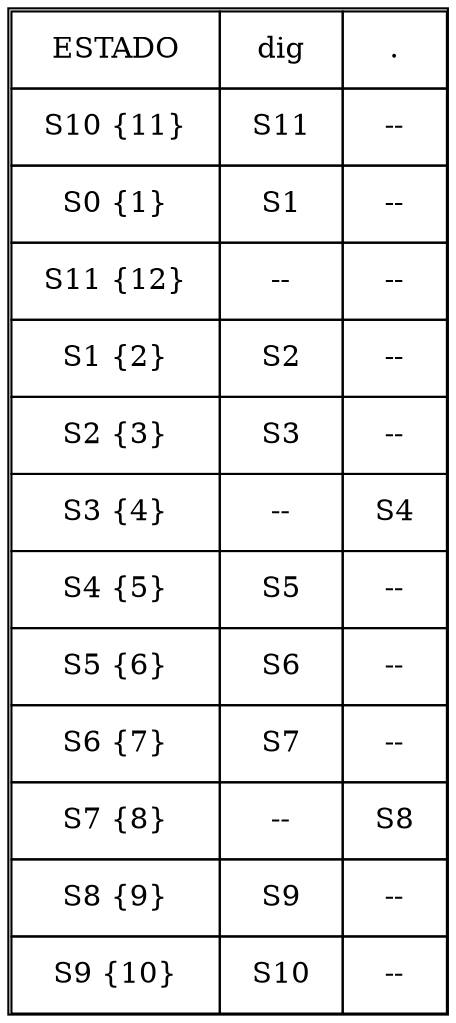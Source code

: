 digraph grafica{
rankdir=LR;
forcelabels= true;
node [shape = plain];
nodo46 [label = <<table border = '1' cellboder = '1' cellspacing='0' cellpadding='10'>
<tr>
<td>ESTADO</td>
<td>dig</td>
<td>.</td>
</tr>
<tr>
<td> S10 {11} </td>
<td> S11 </td>
<td> -- </td>
</tr>
<tr>
<td> S0 {1} </td>
<td> S1 </td>
<td> -- </td>
</tr>
<tr>
<td> S11 {12} </td>
<td> -- </td>
<td> -- </td>
</tr>
<tr>
<td> S1 {2} </td>
<td> S2 </td>
<td> -- </td>
</tr>
<tr>
<td> S2 {3} </td>
<td> S3 </td>
<td> -- </td>
</tr>
<tr>
<td> S3 {4} </td>
<td> -- </td>
<td> S4 </td>
</tr>
<tr>
<td> S4 {5} </td>
<td> S5 </td>
<td> -- </td>
</tr>
<tr>
<td> S5 {6} </td>
<td> S6 </td>
<td> -- </td>
</tr>
<tr>
<td> S6 {7} </td>
<td> S7 </td>
<td> -- </td>
</tr>
<tr>
<td> S7 {8} </td>
<td> -- </td>
<td> S8 </td>
</tr>
<tr>
<td> S8 {9} </td>
<td> S9 </td>
<td> -- </td>
</tr>
<tr>
<td> S9 {10} </td>
<td> S10 </td>
<td> -- </td>
</tr>
</table>>];

}